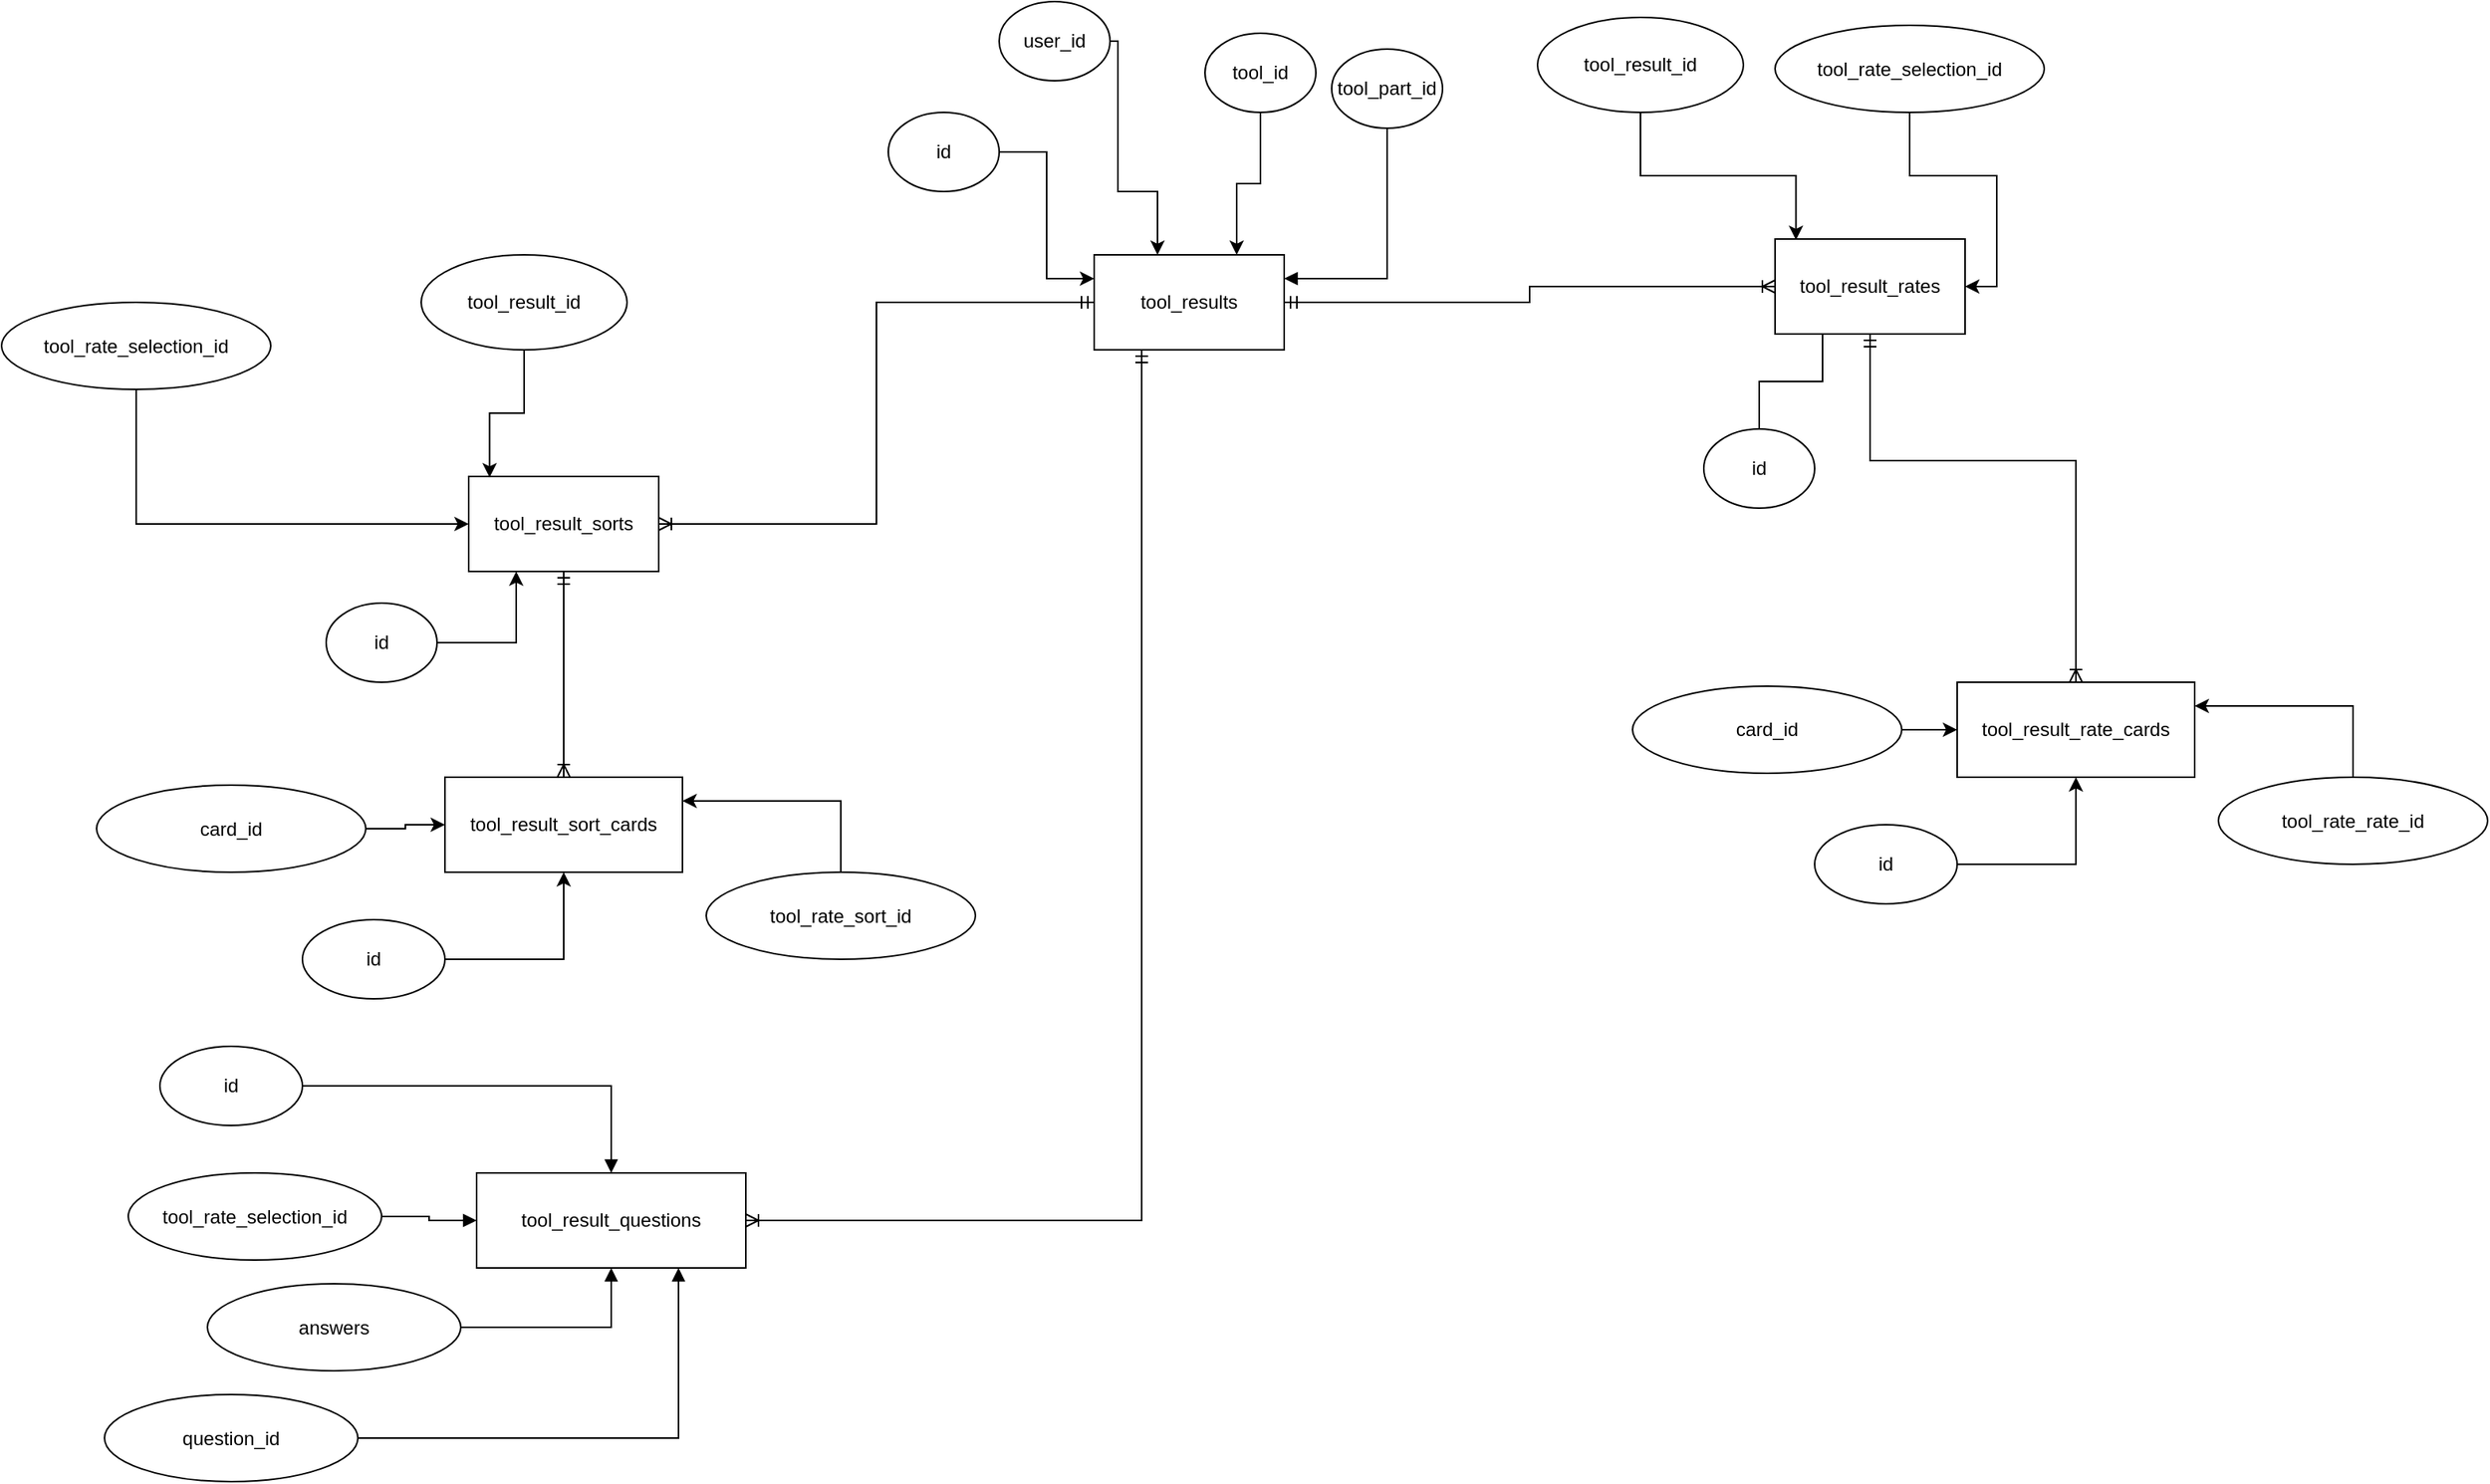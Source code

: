 <mxfile version="14.7.10" type="github"><diagram id="s0kK3envSmm_vPZ5UdHi" name="Page-1"><mxGraphModel dx="2333" dy="781" grid="1" gridSize="10" guides="1" tooltips="1" connect="1" arrows="1" fold="1" page="1" pageScale="1" pageWidth="850" pageHeight="1100" math="0" shadow="0"><root><mxCell id="0"/><mxCell id="1" parent="0"/><mxCell id="IBH5QyoZwOED5b6Hb1C7-21" style="edgeStyle=orthogonalEdgeStyle;rounded=0;orthogonalLoop=1;jettySize=auto;html=1;exitX=1;exitY=0.5;exitDx=0;exitDy=0;endArrow=ERoneToMany;endFill=0;startArrow=ERmandOne;startFill=0;" parent="1" source="IBH5QyoZwOED5b6Hb1C7-1" target="IBH5QyoZwOED5b6Hb1C7-9" edge="1"><mxGeometry relative="1" as="geometry"/></mxCell><mxCell id="1Lqj4-aU47I2CfEqmCzf-34" style="edgeStyle=orthogonalEdgeStyle;rounded=0;orthogonalLoop=1;jettySize=auto;html=1;exitX=0;exitY=0.5;exitDx=0;exitDy=0;entryX=1;entryY=0.5;entryDx=0;entryDy=0;endArrow=ERoneToMany;endFill=0;startArrow=ERmandOne;startFill=0;" edge="1" parent="1" source="IBH5QyoZwOED5b6Hb1C7-1" target="1Lqj4-aU47I2CfEqmCzf-14"><mxGeometry relative="1" as="geometry"/></mxCell><mxCell id="1Lqj4-aU47I2CfEqmCzf-50" style="edgeStyle=orthogonalEdgeStyle;rounded=0;orthogonalLoop=1;jettySize=auto;html=1;exitX=0.25;exitY=1;exitDx=0;exitDy=0;entryX=1;entryY=0.5;entryDx=0;entryDy=0;startArrow=ERmandOne;startFill=0;endArrow=ERoneToMany;endFill=0;" edge="1" parent="1" source="IBH5QyoZwOED5b6Hb1C7-1" target="1Lqj4-aU47I2CfEqmCzf-37"><mxGeometry relative="1" as="geometry"/></mxCell><mxCell id="IBH5QyoZwOED5b6Hb1C7-1" value="tool_results" style="rounded=0;whiteSpace=wrap;html=1;" parent="1" vertex="1"><mxGeometry x="170" y="170" width="120" height="60" as="geometry"/></mxCell><mxCell id="1Lqj4-aU47I2CfEqmCzf-9" value="" style="edgeStyle=orthogonalEdgeStyle;rounded=0;orthogonalLoop=1;jettySize=auto;html=1;" edge="1" parent="1" source="IBH5QyoZwOED5b6Hb1C7-3" target="IBH5QyoZwOED5b6Hb1C7-1"><mxGeometry relative="1" as="geometry"><Array as="points"><mxPoint x="185" y="130"/><mxPoint x="210" y="130"/></Array></mxGeometry></mxCell><mxCell id="IBH5QyoZwOED5b6Hb1C7-3" value="user_id" style="ellipse;whiteSpace=wrap;html=1;" parent="1" vertex="1"><mxGeometry x="110" y="10" width="70" height="50" as="geometry"/></mxCell><mxCell id="1Lqj4-aU47I2CfEqmCzf-12" style="edgeStyle=orthogonalEdgeStyle;rounded=0;orthogonalLoop=1;jettySize=auto;html=1;exitX=0.5;exitY=1;exitDx=0;exitDy=0;entryX=0.75;entryY=0;entryDx=0;entryDy=0;" edge="1" parent="1" source="IBH5QyoZwOED5b6Hb1C7-5" target="IBH5QyoZwOED5b6Hb1C7-1"><mxGeometry relative="1" as="geometry"/></mxCell><mxCell id="IBH5QyoZwOED5b6Hb1C7-5" value="tool_id" style="ellipse;whiteSpace=wrap;html=1;" parent="1" vertex="1"><mxGeometry x="240" y="30" width="70" height="50" as="geometry"/></mxCell><mxCell id="IBH5QyoZwOED5b6Hb1C7-25" style="edgeStyle=orthogonalEdgeStyle;rounded=0;orthogonalLoop=1;jettySize=auto;html=1;exitX=0.5;exitY=1;exitDx=0;exitDy=0;entryX=0.5;entryY=0;entryDx=0;entryDy=0;startArrow=ERmandOne;startFill=0;endArrow=ERoneToMany;endFill=0;" parent="1" source="IBH5QyoZwOED5b6Hb1C7-9" target="IBH5QyoZwOED5b6Hb1C7-22" edge="1"><mxGeometry relative="1" as="geometry"><Array as="points"><mxPoint x="660" y="300"/><mxPoint x="790" y="300"/></Array></mxGeometry></mxCell><mxCell id="IBH5QyoZwOED5b6Hb1C7-9" value="tool_result_rates" style="rounded=0;whiteSpace=wrap;html=1;" parent="1" vertex="1"><mxGeometry x="600" y="160" width="120" height="60" as="geometry"/></mxCell><mxCell id="1Lqj4-aU47I2CfEqmCzf-36" style="edgeStyle=orthogonalEdgeStyle;rounded=0;orthogonalLoop=1;jettySize=auto;html=1;exitX=0.5;exitY=0;exitDx=0;exitDy=0;entryX=0.25;entryY=1;entryDx=0;entryDy=0;startArrow=none;startFill=0;endArrow=none;endFill=0;" edge="1" parent="1" source="IBH5QyoZwOED5b6Hb1C7-10" target="IBH5QyoZwOED5b6Hb1C7-9"><mxGeometry relative="1" as="geometry"/></mxCell><mxCell id="IBH5QyoZwOED5b6Hb1C7-10" value="id" style="ellipse;whiteSpace=wrap;html=1;" parent="1" vertex="1"><mxGeometry x="555" y="280" width="70" height="50" as="geometry"/></mxCell><mxCell id="IBH5QyoZwOED5b6Hb1C7-17" style="edgeStyle=orthogonalEdgeStyle;rounded=0;orthogonalLoop=1;jettySize=auto;html=1;exitX=0.5;exitY=1;exitDx=0;exitDy=0;entryX=0.11;entryY=0.01;entryDx=0;entryDy=0;entryPerimeter=0;" parent="1" source="IBH5QyoZwOED5b6Hb1C7-12" target="IBH5QyoZwOED5b6Hb1C7-9" edge="1"><mxGeometry relative="1" as="geometry"/></mxCell><mxCell id="IBH5QyoZwOED5b6Hb1C7-12" value="tool_result_id" style="ellipse;whiteSpace=wrap;html=1;" parent="1" vertex="1"><mxGeometry x="450" y="20" width="130" height="60" as="geometry"/></mxCell><mxCell id="IBH5QyoZwOED5b6Hb1C7-22" value="tool_result_rate_cards" style="rounded=0;whiteSpace=wrap;html=1;" parent="1" vertex="1"><mxGeometry x="715" y="440" width="150" height="60" as="geometry"/></mxCell><mxCell id="1Lqj4-aU47I2CfEqmCzf-3" style="edgeStyle=orthogonalEdgeStyle;rounded=0;orthogonalLoop=1;jettySize=auto;html=1;exitX=0.5;exitY=1;exitDx=0;exitDy=0;entryX=1;entryY=0.5;entryDx=0;entryDy=0;" edge="1" parent="1" source="IBH5QyoZwOED5b6Hb1C7-23" target="IBH5QyoZwOED5b6Hb1C7-9"><mxGeometry relative="1" as="geometry"/></mxCell><mxCell id="IBH5QyoZwOED5b6Hb1C7-23" value="tool_rate_selection_id" style="ellipse;whiteSpace=wrap;html=1;" parent="1" vertex="1"><mxGeometry x="600" y="25" width="170" height="55" as="geometry"/></mxCell><mxCell id="1Lqj4-aU47I2CfEqmCzf-4" style="edgeStyle=orthogonalEdgeStyle;rounded=0;orthogonalLoop=1;jettySize=auto;html=1;exitX=1;exitY=0.5;exitDx=0;exitDy=0;" edge="1" parent="1" source="IBH5QyoZwOED5b6Hb1C7-26" target="IBH5QyoZwOED5b6Hb1C7-22"><mxGeometry relative="1" as="geometry"/></mxCell><mxCell id="IBH5QyoZwOED5b6Hb1C7-26" value="id" style="ellipse;whiteSpace=wrap;html=1;" parent="1" vertex="1"><mxGeometry x="625" y="530" width="90" height="50" as="geometry"/></mxCell><mxCell id="1Lqj4-aU47I2CfEqmCzf-2" style="edgeStyle=orthogonalEdgeStyle;rounded=0;orthogonalLoop=1;jettySize=auto;html=1;exitX=1;exitY=0.5;exitDx=0;exitDy=0;entryX=0;entryY=0.25;entryDx=0;entryDy=0;" edge="1" parent="1" source="1Lqj4-aU47I2CfEqmCzf-1" target="IBH5QyoZwOED5b6Hb1C7-1"><mxGeometry relative="1" as="geometry"/></mxCell><mxCell id="1Lqj4-aU47I2CfEqmCzf-1" value="id" style="ellipse;whiteSpace=wrap;html=1;" vertex="1" parent="1"><mxGeometry x="40" y="80" width="70" height="50" as="geometry"/></mxCell><mxCell id="1Lqj4-aU47I2CfEqmCzf-6" style="edgeStyle=orthogonalEdgeStyle;rounded=0;orthogonalLoop=1;jettySize=auto;html=1;exitX=0.5;exitY=0;exitDx=0;exitDy=0;entryX=1;entryY=0.25;entryDx=0;entryDy=0;" edge="1" parent="1" source="1Lqj4-aU47I2CfEqmCzf-5" target="IBH5QyoZwOED5b6Hb1C7-22"><mxGeometry relative="1" as="geometry"/></mxCell><mxCell id="1Lqj4-aU47I2CfEqmCzf-5" value="tool_rate_rate_id" style="ellipse;whiteSpace=wrap;html=1;" vertex="1" parent="1"><mxGeometry x="880" y="500" width="170" height="55" as="geometry"/></mxCell><mxCell id="1Lqj4-aU47I2CfEqmCzf-8" style="edgeStyle=orthogonalEdgeStyle;rounded=0;orthogonalLoop=1;jettySize=auto;html=1;exitX=1;exitY=0.5;exitDx=0;exitDy=0;" edge="1" parent="1" source="1Lqj4-aU47I2CfEqmCzf-7" target="IBH5QyoZwOED5b6Hb1C7-22"><mxGeometry relative="1" as="geometry"/></mxCell><mxCell id="1Lqj4-aU47I2CfEqmCzf-7" value="card_id" style="ellipse;whiteSpace=wrap;html=1;" vertex="1" parent="1"><mxGeometry x="510" y="442.5" width="170" height="55" as="geometry"/></mxCell><mxCell id="1Lqj4-aU47I2CfEqmCzf-13" style="edgeStyle=orthogonalEdgeStyle;rounded=0;orthogonalLoop=1;jettySize=auto;html=1;exitX=0.5;exitY=1;exitDx=0;exitDy=0;entryX=0.5;entryY=0;entryDx=0;entryDy=0;startArrow=ERmandOne;startFill=0;endArrow=ERoneToMany;endFill=0;" edge="1" parent="1" source="1Lqj4-aU47I2CfEqmCzf-14" target="1Lqj4-aU47I2CfEqmCzf-19"><mxGeometry relative="1" as="geometry"/></mxCell><mxCell id="1Lqj4-aU47I2CfEqmCzf-14" value="tool_result_sorts" style="rounded=0;whiteSpace=wrap;html=1;" vertex="1" parent="1"><mxGeometry x="-225" y="310" width="120" height="60" as="geometry"/></mxCell><mxCell id="1Lqj4-aU47I2CfEqmCzf-15" style="edgeStyle=orthogonalEdgeStyle;rounded=0;orthogonalLoop=1;jettySize=auto;html=1;exitX=1;exitY=0.5;exitDx=0;exitDy=0;entryX=0.25;entryY=1;entryDx=0;entryDy=0;" edge="1" parent="1" source="1Lqj4-aU47I2CfEqmCzf-16" target="1Lqj4-aU47I2CfEqmCzf-14"><mxGeometry relative="1" as="geometry"/></mxCell><mxCell id="1Lqj4-aU47I2CfEqmCzf-16" value="id" style="ellipse;whiteSpace=wrap;html=1;" vertex="1" parent="1"><mxGeometry x="-315" y="390" width="70" height="50" as="geometry"/></mxCell><mxCell id="1Lqj4-aU47I2CfEqmCzf-17" style="edgeStyle=orthogonalEdgeStyle;rounded=0;orthogonalLoop=1;jettySize=auto;html=1;exitX=0.5;exitY=1;exitDx=0;exitDy=0;entryX=0.11;entryY=0.01;entryDx=0;entryDy=0;entryPerimeter=0;" edge="1" parent="1" source="1Lqj4-aU47I2CfEqmCzf-18" target="1Lqj4-aU47I2CfEqmCzf-14"><mxGeometry relative="1" as="geometry"/></mxCell><mxCell id="1Lqj4-aU47I2CfEqmCzf-18" value="tool_result_id" style="ellipse;whiteSpace=wrap;html=1;" vertex="1" parent="1"><mxGeometry x="-255" y="170" width="130" height="60" as="geometry"/></mxCell><mxCell id="1Lqj4-aU47I2CfEqmCzf-19" value="tool_result_sort_cards" style="rounded=0;whiteSpace=wrap;html=1;" vertex="1" parent="1"><mxGeometry x="-240" y="500" width="150" height="60" as="geometry"/></mxCell><mxCell id="1Lqj4-aU47I2CfEqmCzf-33" style="edgeStyle=orthogonalEdgeStyle;rounded=0;orthogonalLoop=1;jettySize=auto;html=1;exitX=0.5;exitY=1;exitDx=0;exitDy=0;entryX=0;entryY=0.5;entryDx=0;entryDy=0;" edge="1" parent="1" source="1Lqj4-aU47I2CfEqmCzf-21" target="1Lqj4-aU47I2CfEqmCzf-14"><mxGeometry relative="1" as="geometry"/></mxCell><mxCell id="1Lqj4-aU47I2CfEqmCzf-21" value="tool_rate_selection_id" style="ellipse;whiteSpace=wrap;html=1;" vertex="1" parent="1"><mxGeometry x="-520" y="200" width="170" height="55" as="geometry"/></mxCell><mxCell id="1Lqj4-aU47I2CfEqmCzf-22" style="edgeStyle=orthogonalEdgeStyle;rounded=0;orthogonalLoop=1;jettySize=auto;html=1;exitX=1;exitY=0.5;exitDx=0;exitDy=0;" edge="1" parent="1" source="1Lqj4-aU47I2CfEqmCzf-23" target="1Lqj4-aU47I2CfEqmCzf-19"><mxGeometry relative="1" as="geometry"/></mxCell><mxCell id="1Lqj4-aU47I2CfEqmCzf-23" value="id" style="ellipse;whiteSpace=wrap;html=1;" vertex="1" parent="1"><mxGeometry x="-330" y="590" width="90" height="50" as="geometry"/></mxCell><mxCell id="1Lqj4-aU47I2CfEqmCzf-24" style="edgeStyle=orthogonalEdgeStyle;rounded=0;orthogonalLoop=1;jettySize=auto;html=1;exitX=0.5;exitY=0;exitDx=0;exitDy=0;entryX=1;entryY=0.25;entryDx=0;entryDy=0;" edge="1" parent="1" source="1Lqj4-aU47I2CfEqmCzf-25" target="1Lqj4-aU47I2CfEqmCzf-19"><mxGeometry relative="1" as="geometry"/></mxCell><mxCell id="1Lqj4-aU47I2CfEqmCzf-25" value="tool_rate_sort_id" style="ellipse;whiteSpace=wrap;html=1;" vertex="1" parent="1"><mxGeometry x="-75" y="560" width="170" height="55" as="geometry"/></mxCell><mxCell id="1Lqj4-aU47I2CfEqmCzf-31" style="edgeStyle=orthogonalEdgeStyle;rounded=0;orthogonalLoop=1;jettySize=auto;html=1;exitX=1;exitY=0.5;exitDx=0;exitDy=0;" edge="1" parent="1" source="1Lqj4-aU47I2CfEqmCzf-27" target="1Lqj4-aU47I2CfEqmCzf-19"><mxGeometry relative="1" as="geometry"/></mxCell><mxCell id="1Lqj4-aU47I2CfEqmCzf-27" value="card_id" style="ellipse;whiteSpace=wrap;html=1;" vertex="1" parent="1"><mxGeometry x="-460" y="505" width="170" height="55" as="geometry"/></mxCell><mxCell id="1Lqj4-aU47I2CfEqmCzf-37" value="tool_result_questions" style="rounded=0;whiteSpace=wrap;html=1;" vertex="1" parent="1"><mxGeometry x="-220" y="750" width="170" height="60" as="geometry"/></mxCell><mxCell id="1Lqj4-aU47I2CfEqmCzf-41" style="edgeStyle=orthogonalEdgeStyle;rounded=0;orthogonalLoop=1;jettySize=auto;html=1;exitX=1;exitY=0.5;exitDx=0;exitDy=0;startArrow=none;startFill=0;endArrow=block;endFill=1;" edge="1" parent="1" source="1Lqj4-aU47I2CfEqmCzf-38" target="1Lqj4-aU47I2CfEqmCzf-37"><mxGeometry relative="1" as="geometry"/></mxCell><mxCell id="1Lqj4-aU47I2CfEqmCzf-38" value="tool_rate_selection_id" style="ellipse;whiteSpace=wrap;html=1;" vertex="1" parent="1"><mxGeometry x="-440" y="750" width="160" height="55" as="geometry"/></mxCell><mxCell id="1Lqj4-aU47I2CfEqmCzf-40" value="" style="edgeStyle=orthogonalEdgeStyle;rounded=0;orthogonalLoop=1;jettySize=auto;html=1;startArrow=none;startFill=0;endArrow=block;endFill=1;" edge="1" parent="1" source="1Lqj4-aU47I2CfEqmCzf-39" target="1Lqj4-aU47I2CfEqmCzf-37"><mxGeometry relative="1" as="geometry"/></mxCell><mxCell id="1Lqj4-aU47I2CfEqmCzf-39" value="id" style="ellipse;whiteSpace=wrap;html=1;" vertex="1" parent="1"><mxGeometry x="-420" y="670" width="90" height="50" as="geometry"/></mxCell><mxCell id="1Lqj4-aU47I2CfEqmCzf-43" style="edgeStyle=orthogonalEdgeStyle;rounded=0;orthogonalLoop=1;jettySize=auto;html=1;exitX=1;exitY=0.5;exitDx=0;exitDy=0;startArrow=none;startFill=0;endArrow=block;endFill=1;" edge="1" parent="1" source="1Lqj4-aU47I2CfEqmCzf-42" target="1Lqj4-aU47I2CfEqmCzf-37"><mxGeometry relative="1" as="geometry"/></mxCell><mxCell id="1Lqj4-aU47I2CfEqmCzf-42" value="answers" style="ellipse;whiteSpace=wrap;html=1;" vertex="1" parent="1"><mxGeometry x="-390" y="820" width="160" height="55" as="geometry"/></mxCell><mxCell id="1Lqj4-aU47I2CfEqmCzf-47" style="edgeStyle=orthogonalEdgeStyle;rounded=0;orthogonalLoop=1;jettySize=auto;html=1;exitX=0.5;exitY=1;exitDx=0;exitDy=0;entryX=1;entryY=0.25;entryDx=0;entryDy=0;startArrow=none;startFill=0;endArrow=block;endFill=1;" edge="1" parent="1" source="1Lqj4-aU47I2CfEqmCzf-46" target="IBH5QyoZwOED5b6Hb1C7-1"><mxGeometry relative="1" as="geometry"/></mxCell><mxCell id="1Lqj4-aU47I2CfEqmCzf-46" value="tool_part_id" style="ellipse;whiteSpace=wrap;html=1;" vertex="1" parent="1"><mxGeometry x="320" y="40" width="70" height="50" as="geometry"/></mxCell><mxCell id="1Lqj4-aU47I2CfEqmCzf-49" style="edgeStyle=orthogonalEdgeStyle;rounded=0;orthogonalLoop=1;jettySize=auto;html=1;exitX=1;exitY=0.5;exitDx=0;exitDy=0;entryX=0.75;entryY=1;entryDx=0;entryDy=0;startArrow=none;startFill=0;endArrow=block;endFill=1;" edge="1" parent="1" source="1Lqj4-aU47I2CfEqmCzf-48" target="1Lqj4-aU47I2CfEqmCzf-37"><mxGeometry relative="1" as="geometry"/></mxCell><mxCell id="1Lqj4-aU47I2CfEqmCzf-48" value="question_id" style="ellipse;whiteSpace=wrap;html=1;" vertex="1" parent="1"><mxGeometry x="-455" y="890" width="160" height="55" as="geometry"/></mxCell></root></mxGraphModel></diagram></mxfile>